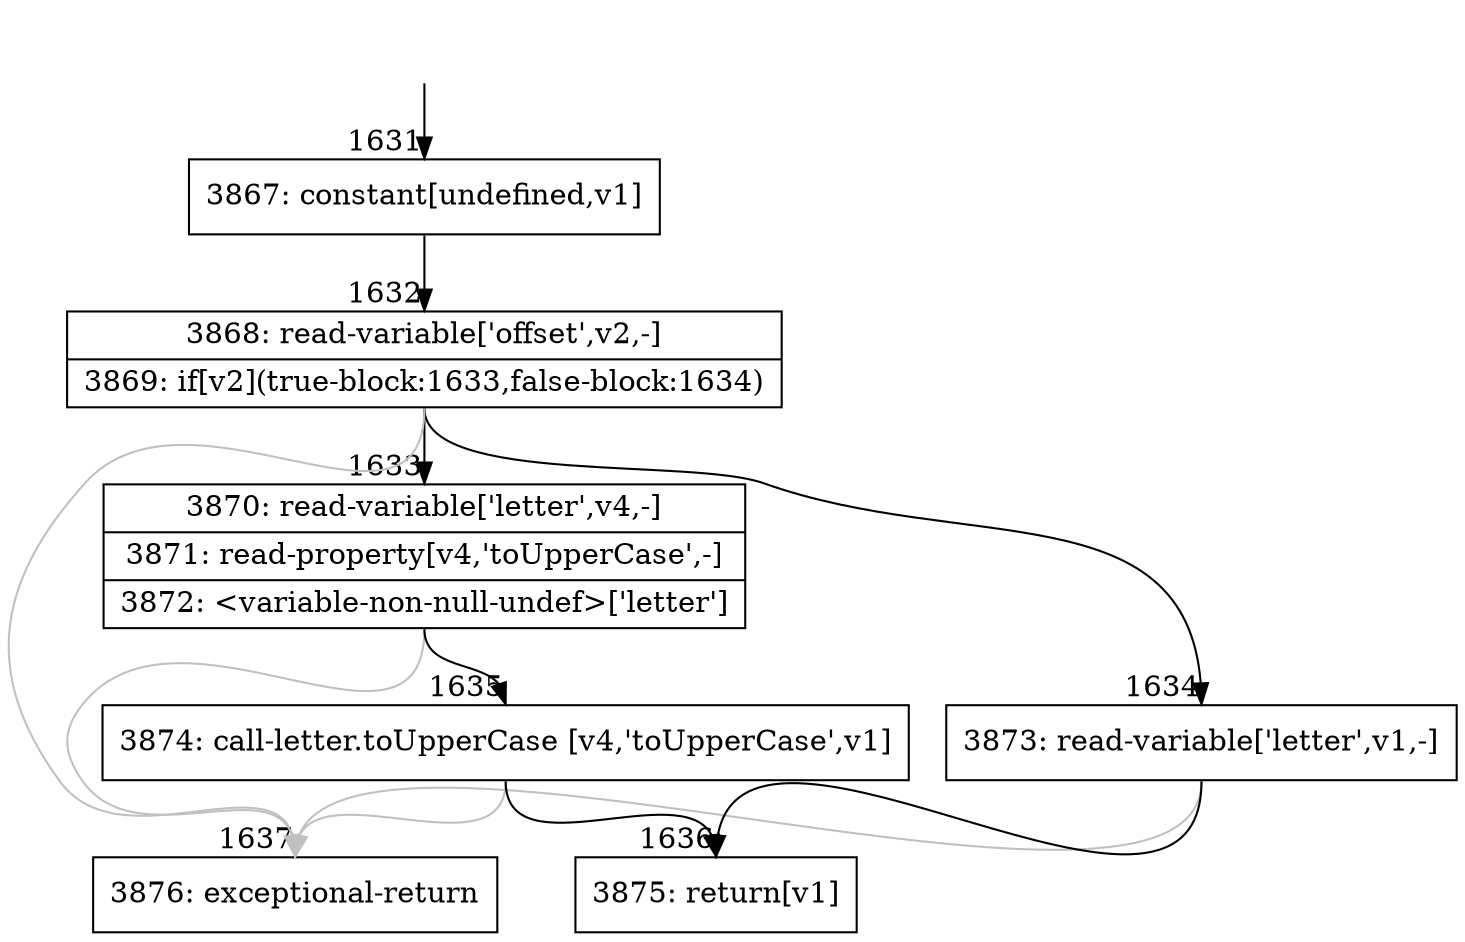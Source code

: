 digraph {
rankdir="TD"
BB_entry124[shape=none,label=""];
BB_entry124 -> BB1631 [tailport=s, headport=n, headlabel="    1631"]
BB1631 [shape=record label="{3867: constant[undefined,v1]}" ] 
BB1631 -> BB1632 [tailport=s, headport=n, headlabel="      1632"]
BB1632 [shape=record label="{3868: read-variable['offset',v2,-]|3869: if[v2](true-block:1633,false-block:1634)}" ] 
BB1632 -> BB1633 [tailport=s, headport=n, headlabel="      1633"]
BB1632 -> BB1634 [tailport=s, headport=n, headlabel="      1634"]
BB1632 -> BB1637 [tailport=s, headport=n, color=gray, headlabel="      1637"]
BB1633 [shape=record label="{3870: read-variable['letter',v4,-]|3871: read-property[v4,'toUpperCase',-]|3872: \<variable-non-null-undef\>['letter']}" ] 
BB1633 -> BB1635 [tailport=s, headport=n, headlabel="      1635"]
BB1633 -> BB1637 [tailport=s, headport=n, color=gray]
BB1634 [shape=record label="{3873: read-variable['letter',v1,-]}" ] 
BB1634 -> BB1636 [tailport=s, headport=n, headlabel="      1636"]
BB1634 -> BB1637 [tailport=s, headport=n, color=gray]
BB1635 [shape=record label="{3874: call-letter.toUpperCase [v4,'toUpperCase',v1]}" ] 
BB1635 -> BB1636 [tailport=s, headport=n]
BB1635 -> BB1637 [tailport=s, headport=n, color=gray]
BB1636 [shape=record label="{3875: return[v1]}" ] 
BB1637 [shape=record label="{3876: exceptional-return}" ] 
//#$~ 2647
}
